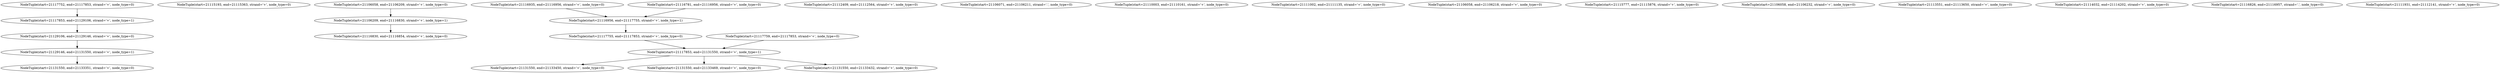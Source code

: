 strict digraph G {
"NodeTuple(start=21129106, end=21129146, strand='+', node_type=0)" [scores="[14.331735572611999]"];
"NodeTuple(start=21115193, end=21115363, strand='+', node_type=0)" [scores="[14.138142959808]"];
"NodeTuple(start=21106058, end=21106209, strand='+', node_type=0)" [scores="[36.744578849550102]"];
"NodeTuple(start=21117853, end=21129106, strand='+', node_type=1)" [scores="[695.80576205031252]"];
"NodeTuple(start=21116830, end=21116854, strand='+', node_type=0)" [scores="[5.8401979628423994]"];
"NodeTuple(start=21129146, end=21131550, strand='+', node_type=1)" [scores="[695.80576205031252]"];
"NodeTuple(start=21131550, end=21133450, strand='+', node_type=0)" [scores="[462.06170742262998]"];
"NodeTuple(start=21112409, end=21112564, strand='+', node_type=0)" [scores="[12.212203980760499]"];
"NodeTuple(start=21106071, end=21106211, strand='.', node_type=0)" [scores="[148.38611777946599]"];
"NodeTuple(start=21110003, end=21110161, strand='+', node_type=0)" [scores="[19.710234596908798]"];
"NodeTuple(start=21111002, end=21111135, strand='+', node_type=0)" [scores="[11.377046805299001]"];
"NodeTuple(start=21131550, end=21133469, strand='+', node_type=0)" [scores="[705.03420227353354]"];
"NodeTuple(start=21117755, end=21117853, strand='+', node_type=0)" [scores="[36.004873279211196, 23.832656488114601]"];
"NodeTuple(start=21117752, end=21117853, strand='+', node_type=0)" [scores="[36.187632320845296]"];
"NodeTuple(start=21106209, end=21116830, strand='+', node_type=1)" [scores="[42.584776812392498]"];
"NodeTuple(start=21106058, end=21106218, strand='+', node_type=0)" [scores="[47.86382939696]"];
"NodeTuple(start=21117759, end=21117853, strand='+', node_type=0)" [scores="[28.4020807218972]"];
"NodeTuple(start=21116956, end=21117755, strand='+', node_type=1)" [scores="[805.33349212276482, 491.00136172962635]"];
"NodeTuple(start=21131550, end=21133432, strand='+', node_type=0)" [scores="[568.6459140277716]"];
"NodeTuple(start=21131550, end=21133351, strand='+', node_type=0)" [scores="[645.28639415685529]"];
"NodeTuple(start=21115777, end=21115876, strand='+', node_type=0)" [scores="[148.20100443748711]"];
"NodeTuple(start=21116935, end=21116956, strand='+', node_type=0)" [scores="[5.1069978188817]"];
"NodeTuple(start=21106058, end=21106232, strand='+', node_type=0)" [scores="[209.06505330934621]"];
"NodeTuple(start=21113551, end=21113650, strand='+', node_type=0)" [scores="[148.20100443748711]"];
"NodeTuple(start=21116781, end=21116956, strand='+', node_type=0)" [scores="[64.29441657001999]"];
"NodeTuple(start=21114032, end=21114202, strand='+', node_type=0)" [scores="[74.225250538975004]"];
"NodeTuple(start=21116826, end=21116957, strand='.', node_type=0)" [scores="[107.71162004009531]"];
"NodeTuple(start=21117853, end=21131550, strand='+', node_type=1)" [scores="[805.33349212276482, 491.00136172962635, 597.04799474966876]"];
"NodeTuple(start=21111931, end=21112141, strand='+', node_type=0)" [scores="[19.647860436791998]"];
"NodeTuple(start=21129106, end=21129146, strand='+', node_type=0)" -> "NodeTuple(start=21129146, end=21131550, strand='+', node_type=1)";
"NodeTuple(start=21106058, end=21106209, strand='+', node_type=0)" -> "NodeTuple(start=21106209, end=21116830, strand='+', node_type=1)";
"NodeTuple(start=21117853, end=21129106, strand='+', node_type=1)" -> "NodeTuple(start=21129106, end=21129146, strand='+', node_type=0)";
"NodeTuple(start=21129146, end=21131550, strand='+', node_type=1)" -> "NodeTuple(start=21131550, end=21133351, strand='+', node_type=0)";
"NodeTuple(start=21117755, end=21117853, strand='+', node_type=0)" -> "NodeTuple(start=21117853, end=21131550, strand='+', node_type=1)";
"NodeTuple(start=21117752, end=21117853, strand='+', node_type=0)" -> "NodeTuple(start=21117853, end=21129106, strand='+', node_type=1)";
"NodeTuple(start=21106209, end=21116830, strand='+', node_type=1)" -> "NodeTuple(start=21116830, end=21116854, strand='+', node_type=0)";
"NodeTuple(start=21117759, end=21117853, strand='+', node_type=0)" -> "NodeTuple(start=21117853, end=21131550, strand='+', node_type=1)";
"NodeTuple(start=21116956, end=21117755, strand='+', node_type=1)" -> "NodeTuple(start=21117755, end=21117853, strand='+', node_type=0)";
"NodeTuple(start=21116935, end=21116956, strand='+', node_type=0)" -> "NodeTuple(start=21116956, end=21117755, strand='+', node_type=1)";
"NodeTuple(start=21116781, end=21116956, strand='+', node_type=0)" -> "NodeTuple(start=21116956, end=21117755, strand='+', node_type=1)";
"NodeTuple(start=21117853, end=21131550, strand='+', node_type=1)" -> "NodeTuple(start=21131550, end=21133450, strand='+', node_type=0)";
"NodeTuple(start=21117853, end=21131550, strand='+', node_type=1)" -> "NodeTuple(start=21131550, end=21133469, strand='+', node_type=0)";
"NodeTuple(start=21117853, end=21131550, strand='+', node_type=1)" -> "NodeTuple(start=21131550, end=21133432, strand='+', node_type=0)";
}
